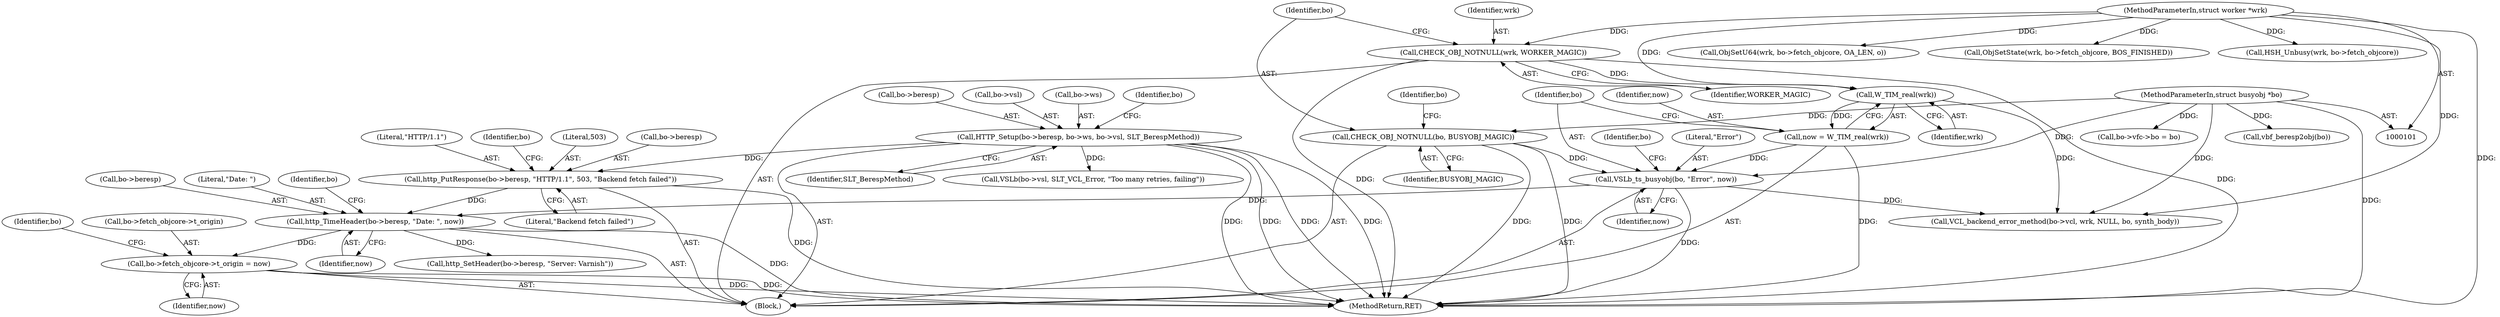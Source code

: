 digraph "0_varnish-cache_176f8a075a963ffbfa56f1c460c15f6a1a6af5a7@pointer" {
"1000196" [label="(Call,bo->fetch_objcore->t_origin = now)"];
"1000185" [label="(Call,http_TimeHeader(bo->beresp, \"Date: \", now))"];
"1000178" [label="(Call,http_PutResponse(bo->beresp, \"HTTP/1.1\", 503, \"Backend fetch failed\"))"];
"1000167" [label="(Call,HTTP_Setup(bo->beresp, bo->ws, bo->vsl, SLT_BerespMethod))"];
"1000146" [label="(Call,VSLb_ts_busyobj(bo, \"Error\", now))"];
"1000114" [label="(Call,CHECK_OBJ_NOTNULL(bo, BUSYOBJ_MAGIC))"];
"1000103" [label="(MethodParameterIn,struct busyobj *bo)"];
"1000142" [label="(Call,now = W_TIM_real(wrk))"];
"1000144" [label="(Call,W_TIM_real(wrk))"];
"1000111" [label="(Call,CHECK_OBJ_NOTNULL(wrk, WORKER_MAGIC))"];
"1000102" [label="(MethodParameterIn,struct worker *wrk)"];
"1000116" [label="(Identifier,BUSYOBJ_MAGIC)"];
"1000143" [label="(Identifier,now)"];
"1000190" [label="(Identifier,now)"];
"1000177" [label="(Identifier,SLT_BerespMethod)"];
"1000440" [label="(Call,ObjSetU64(wrk, bo->fetch_objcore, OA_LEN, o))"];
"1000455" [label="(Call,ObjSetState(wrk, bo->fetch_objcore, BOS_FINISHED))"];
"1000114" [label="(Call,CHECK_OBJ_NOTNULL(bo, BUSYOBJ_MAGIC))"];
"1000372" [label="(Call,vbf_beresp2obj(bo))"];
"1000168" [label="(Call,bo->beresp)"];
"1000186" [label="(Call,bo->beresp)"];
"1000463" [label="(MethodReturn,RET)"];
"1000184" [label="(Literal,\"Backend fetch failed\")"];
"1000210" [label="(Identifier,bo)"];
"1000264" [label="(Call,VCL_backend_error_method(bo->vcl, wrk, NULL, bo, synth_body))"];
"1000314" [label="(Call,VSLb(bo->vsl, SLT_VCL_Error, \"Too many retries, failing\"))"];
"1000155" [label="(Identifier,bo)"];
"1000115" [label="(Identifier,bo)"];
"1000182" [label="(Literal,\"HTTP/1.1\")"];
"1000174" [label="(Call,bo->vsl)"];
"1000119" [label="(Identifier,bo)"];
"1000191" [label="(Call,http_SetHeader(bo->beresp, \"Server: Varnish\"))"];
"1000142" [label="(Call,now = W_TIM_real(wrk))"];
"1000187" [label="(Identifier,bo)"];
"1000145" [label="(Identifier,wrk)"];
"1000171" [label="(Call,bo->ws)"];
"1000183" [label="(Literal,503)"];
"1000197" [label="(Call,bo->fetch_objcore->t_origin)"];
"1000178" [label="(Call,http_PutResponse(bo->beresp, \"HTTP/1.1\", 503, \"Backend fetch failed\"))"];
"1000144" [label="(Call,W_TIM_real(wrk))"];
"1000328" [label="(Call,bo->vfc->bo = bo)"];
"1000189" [label="(Literal,\"Date: \")"];
"1000103" [label="(MethodParameterIn,struct busyobj *bo)"];
"1000146" [label="(Call,VSLb_ts_busyobj(bo, \"Error\", now))"];
"1000112" [label="(Identifier,wrk)"];
"1000111" [label="(Call,CHECK_OBJ_NOTNULL(wrk, WORKER_MAGIC))"];
"1000196" [label="(Call,bo->fetch_objcore->t_origin = now)"];
"1000148" [label="(Literal,\"Error\")"];
"1000180" [label="(Identifier,bo)"];
"1000149" [label="(Identifier,now)"];
"1000102" [label="(MethodParameterIn,struct worker *wrk)"];
"1000113" [label="(Identifier,WORKER_MAGIC)"];
"1000450" [label="(Call,HSH_Unbusy(wrk, bo->fetch_objcore))"];
"1000147" [label="(Identifier,bo)"];
"1000179" [label="(Call,bo->beresp)"];
"1000202" [label="(Identifier,now)"];
"1000193" [label="(Identifier,bo)"];
"1000167" [label="(Call,HTTP_Setup(bo->beresp, bo->ws, bo->vsl, SLT_BerespMethod))"];
"1000104" [label="(Block,)"];
"1000185" [label="(Call,http_TimeHeader(bo->beresp, \"Date: \", now))"];
"1000196" -> "1000104"  [label="AST: "];
"1000196" -> "1000202"  [label="CFG: "];
"1000197" -> "1000196"  [label="AST: "];
"1000202" -> "1000196"  [label="AST: "];
"1000210" -> "1000196"  [label="CFG: "];
"1000196" -> "1000463"  [label="DDG: "];
"1000196" -> "1000463"  [label="DDG: "];
"1000185" -> "1000196"  [label="DDG: "];
"1000185" -> "1000104"  [label="AST: "];
"1000185" -> "1000190"  [label="CFG: "];
"1000186" -> "1000185"  [label="AST: "];
"1000189" -> "1000185"  [label="AST: "];
"1000190" -> "1000185"  [label="AST: "];
"1000193" -> "1000185"  [label="CFG: "];
"1000185" -> "1000463"  [label="DDG: "];
"1000178" -> "1000185"  [label="DDG: "];
"1000146" -> "1000185"  [label="DDG: "];
"1000185" -> "1000191"  [label="DDG: "];
"1000178" -> "1000104"  [label="AST: "];
"1000178" -> "1000184"  [label="CFG: "];
"1000179" -> "1000178"  [label="AST: "];
"1000182" -> "1000178"  [label="AST: "];
"1000183" -> "1000178"  [label="AST: "];
"1000184" -> "1000178"  [label="AST: "];
"1000187" -> "1000178"  [label="CFG: "];
"1000178" -> "1000463"  [label="DDG: "];
"1000167" -> "1000178"  [label="DDG: "];
"1000167" -> "1000104"  [label="AST: "];
"1000167" -> "1000177"  [label="CFG: "];
"1000168" -> "1000167"  [label="AST: "];
"1000171" -> "1000167"  [label="AST: "];
"1000174" -> "1000167"  [label="AST: "];
"1000177" -> "1000167"  [label="AST: "];
"1000180" -> "1000167"  [label="CFG: "];
"1000167" -> "1000463"  [label="DDG: "];
"1000167" -> "1000463"  [label="DDG: "];
"1000167" -> "1000463"  [label="DDG: "];
"1000167" -> "1000463"  [label="DDG: "];
"1000167" -> "1000314"  [label="DDG: "];
"1000146" -> "1000104"  [label="AST: "];
"1000146" -> "1000149"  [label="CFG: "];
"1000147" -> "1000146"  [label="AST: "];
"1000148" -> "1000146"  [label="AST: "];
"1000149" -> "1000146"  [label="AST: "];
"1000155" -> "1000146"  [label="CFG: "];
"1000146" -> "1000463"  [label="DDG: "];
"1000114" -> "1000146"  [label="DDG: "];
"1000103" -> "1000146"  [label="DDG: "];
"1000142" -> "1000146"  [label="DDG: "];
"1000146" -> "1000264"  [label="DDG: "];
"1000114" -> "1000104"  [label="AST: "];
"1000114" -> "1000116"  [label="CFG: "];
"1000115" -> "1000114"  [label="AST: "];
"1000116" -> "1000114"  [label="AST: "];
"1000119" -> "1000114"  [label="CFG: "];
"1000114" -> "1000463"  [label="DDG: "];
"1000114" -> "1000463"  [label="DDG: "];
"1000103" -> "1000114"  [label="DDG: "];
"1000103" -> "1000101"  [label="AST: "];
"1000103" -> "1000463"  [label="DDG: "];
"1000103" -> "1000264"  [label="DDG: "];
"1000103" -> "1000328"  [label="DDG: "];
"1000103" -> "1000372"  [label="DDG: "];
"1000142" -> "1000104"  [label="AST: "];
"1000142" -> "1000144"  [label="CFG: "];
"1000143" -> "1000142"  [label="AST: "];
"1000144" -> "1000142"  [label="AST: "];
"1000147" -> "1000142"  [label="CFG: "];
"1000142" -> "1000463"  [label="DDG: "];
"1000144" -> "1000142"  [label="DDG: "];
"1000144" -> "1000145"  [label="CFG: "];
"1000145" -> "1000144"  [label="AST: "];
"1000111" -> "1000144"  [label="DDG: "];
"1000102" -> "1000144"  [label="DDG: "];
"1000144" -> "1000264"  [label="DDG: "];
"1000111" -> "1000104"  [label="AST: "];
"1000111" -> "1000113"  [label="CFG: "];
"1000112" -> "1000111"  [label="AST: "];
"1000113" -> "1000111"  [label="AST: "];
"1000115" -> "1000111"  [label="CFG: "];
"1000111" -> "1000463"  [label="DDG: "];
"1000111" -> "1000463"  [label="DDG: "];
"1000102" -> "1000111"  [label="DDG: "];
"1000102" -> "1000101"  [label="AST: "];
"1000102" -> "1000463"  [label="DDG: "];
"1000102" -> "1000264"  [label="DDG: "];
"1000102" -> "1000440"  [label="DDG: "];
"1000102" -> "1000450"  [label="DDG: "];
"1000102" -> "1000455"  [label="DDG: "];
}
